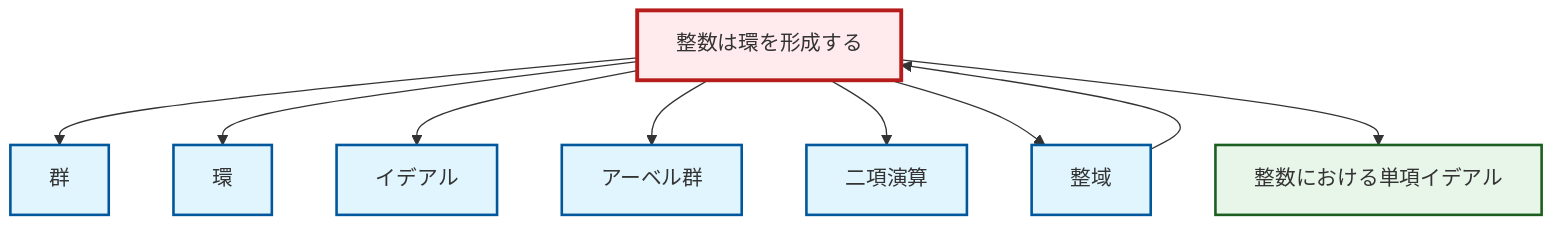 graph TD
    classDef definition fill:#e1f5fe,stroke:#01579b,stroke-width:2px
    classDef theorem fill:#f3e5f5,stroke:#4a148c,stroke-width:2px
    classDef axiom fill:#fff3e0,stroke:#e65100,stroke-width:2px
    classDef example fill:#e8f5e9,stroke:#1b5e20,stroke-width:2px
    classDef current fill:#ffebee,stroke:#b71c1c,stroke-width:3px
    ex-integers-ring["整数は環を形成する"]:::example
    def-ring["環"]:::definition
    def-ideal["イデアル"]:::definition
    def-abelian-group["アーベル群"]:::definition
    def-integral-domain["整域"]:::definition
    ex-principal-ideal["整数における単項イデアル"]:::example
    def-group["群"]:::definition
    def-binary-operation["二項演算"]:::definition
    ex-integers-ring --> def-group
    ex-integers-ring --> def-ring
    ex-integers-ring --> def-ideal
    ex-integers-ring --> def-abelian-group
    ex-integers-ring --> def-binary-operation
    ex-integers-ring --> def-integral-domain
    def-integral-domain --> ex-integers-ring
    ex-integers-ring --> ex-principal-ideal
    class ex-integers-ring current